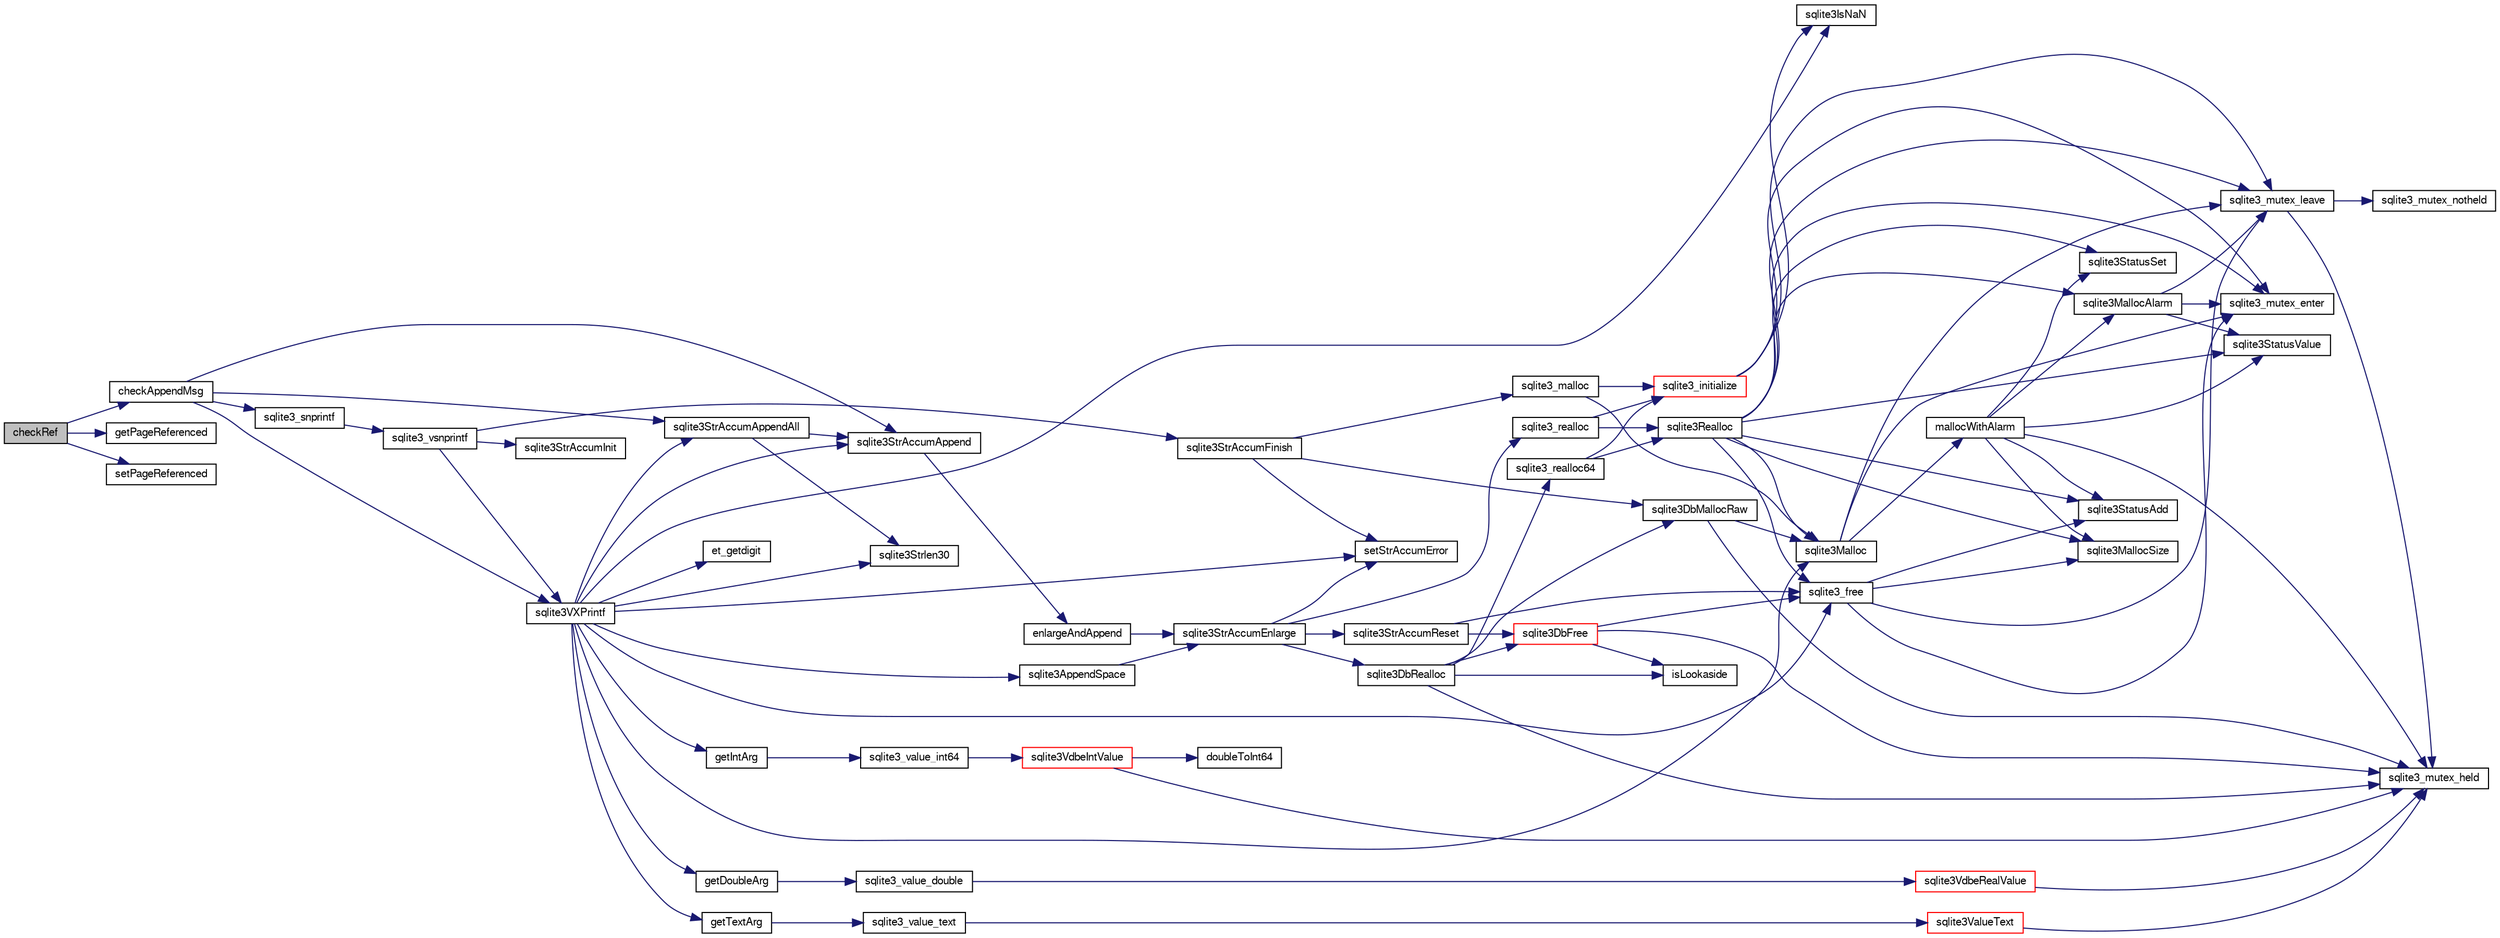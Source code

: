 digraph "checkRef"
{
  edge [fontname="FreeSans",fontsize="10",labelfontname="FreeSans",labelfontsize="10"];
  node [fontname="FreeSans",fontsize="10",shape=record];
  rankdir="LR";
  Node41579 [label="checkRef",height=0.2,width=0.4,color="black", fillcolor="grey75", style="filled", fontcolor="black"];
  Node41579 -> Node41580 [color="midnightblue",fontsize="10",style="solid",fontname="FreeSans"];
  Node41580 [label="checkAppendMsg",height=0.2,width=0.4,color="black", fillcolor="white", style="filled",URL="$sqlite3_8c.html#a4366e7af81727e2d755d3c9a635b055e"];
  Node41580 -> Node41581 [color="midnightblue",fontsize="10",style="solid",fontname="FreeSans"];
  Node41581 [label="sqlite3StrAccumAppend",height=0.2,width=0.4,color="black", fillcolor="white", style="filled",URL="$sqlite3_8c.html#a56664fa33def33c5a5245b623441d5e0"];
  Node41581 -> Node41582 [color="midnightblue",fontsize="10",style="solid",fontname="FreeSans"];
  Node41582 [label="enlargeAndAppend",height=0.2,width=0.4,color="black", fillcolor="white", style="filled",URL="$sqlite3_8c.html#a25b21e61dc0883d849890eaa8a18088a"];
  Node41582 -> Node41583 [color="midnightblue",fontsize="10",style="solid",fontname="FreeSans"];
  Node41583 [label="sqlite3StrAccumEnlarge",height=0.2,width=0.4,color="black", fillcolor="white", style="filled",URL="$sqlite3_8c.html#a38976500a97c69d65086eeccca82dd96"];
  Node41583 -> Node41584 [color="midnightblue",fontsize="10",style="solid",fontname="FreeSans"];
  Node41584 [label="setStrAccumError",height=0.2,width=0.4,color="black", fillcolor="white", style="filled",URL="$sqlite3_8c.html#a3dc479a1fc8ba1ab8edfe51f8a0b102c"];
  Node41583 -> Node41585 [color="midnightblue",fontsize="10",style="solid",fontname="FreeSans"];
  Node41585 [label="sqlite3StrAccumReset",height=0.2,width=0.4,color="black", fillcolor="white", style="filled",URL="$sqlite3_8c.html#ad7e70f4ec9d2fa3a63a371e2c7c555d8"];
  Node41585 -> Node41586 [color="midnightblue",fontsize="10",style="solid",fontname="FreeSans"];
  Node41586 [label="sqlite3DbFree",height=0.2,width=0.4,color="red", fillcolor="white", style="filled",URL="$sqlite3_8c.html#ac70ab821a6607b4a1b909582dc37a069"];
  Node41586 -> Node41587 [color="midnightblue",fontsize="10",style="solid",fontname="FreeSans"];
  Node41587 [label="sqlite3_mutex_held",height=0.2,width=0.4,color="black", fillcolor="white", style="filled",URL="$sqlite3_8c.html#acf77da68932b6bc163c5e68547ecc3e7"];
  Node41586 -> Node41591 [color="midnightblue",fontsize="10",style="solid",fontname="FreeSans"];
  Node41591 [label="isLookaside",height=0.2,width=0.4,color="black", fillcolor="white", style="filled",URL="$sqlite3_8c.html#a770fa05ff9717b75e16f4d968a77b897"];
  Node41586 -> Node41592 [color="midnightblue",fontsize="10",style="solid",fontname="FreeSans"];
  Node41592 [label="sqlite3_free",height=0.2,width=0.4,color="black", fillcolor="white", style="filled",URL="$sqlite3_8c.html#a6552349e36a8a691af5487999ab09519"];
  Node41592 -> Node41593 [color="midnightblue",fontsize="10",style="solid",fontname="FreeSans"];
  Node41593 [label="sqlite3_mutex_enter",height=0.2,width=0.4,color="black", fillcolor="white", style="filled",URL="$sqlite3_8c.html#a1c12cde690bd89f104de5cbad12a6bf5"];
  Node41592 -> Node41594 [color="midnightblue",fontsize="10",style="solid",fontname="FreeSans"];
  Node41594 [label="sqlite3StatusAdd",height=0.2,width=0.4,color="black", fillcolor="white", style="filled",URL="$sqlite3_8c.html#afa029f93586aeab4cc85360905dae9cd"];
  Node41592 -> Node41590 [color="midnightblue",fontsize="10",style="solid",fontname="FreeSans"];
  Node41590 [label="sqlite3MallocSize",height=0.2,width=0.4,color="black", fillcolor="white", style="filled",URL="$sqlite3_8c.html#acf5d2a5f35270bafb050bd2def576955"];
  Node41592 -> Node41595 [color="midnightblue",fontsize="10",style="solid",fontname="FreeSans"];
  Node41595 [label="sqlite3_mutex_leave",height=0.2,width=0.4,color="black", fillcolor="white", style="filled",URL="$sqlite3_8c.html#a5838d235601dbd3c1fa993555c6bcc93"];
  Node41595 -> Node41587 [color="midnightblue",fontsize="10",style="solid",fontname="FreeSans"];
  Node41595 -> Node41596 [color="midnightblue",fontsize="10",style="solid",fontname="FreeSans"];
  Node41596 [label="sqlite3_mutex_notheld",height=0.2,width=0.4,color="black", fillcolor="white", style="filled",URL="$sqlite3_8c.html#a83967c837c1c000d3b5adcfaa688f5dc"];
  Node41585 -> Node41592 [color="midnightblue",fontsize="10",style="solid",fontname="FreeSans"];
  Node41583 -> Node41597 [color="midnightblue",fontsize="10",style="solid",fontname="FreeSans"];
  Node41597 [label="sqlite3DbRealloc",height=0.2,width=0.4,color="black", fillcolor="white", style="filled",URL="$sqlite3_8c.html#ae028f4902a9d29bcaf310ff289ee87dc"];
  Node41597 -> Node41587 [color="midnightblue",fontsize="10",style="solid",fontname="FreeSans"];
  Node41597 -> Node41598 [color="midnightblue",fontsize="10",style="solid",fontname="FreeSans"];
  Node41598 [label="sqlite3DbMallocRaw",height=0.2,width=0.4,color="black", fillcolor="white", style="filled",URL="$sqlite3_8c.html#abbe8be0cf7175e11ddc3e2218fad924e"];
  Node41598 -> Node41587 [color="midnightblue",fontsize="10",style="solid",fontname="FreeSans"];
  Node41598 -> Node41599 [color="midnightblue",fontsize="10",style="solid",fontname="FreeSans"];
  Node41599 [label="sqlite3Malloc",height=0.2,width=0.4,color="black", fillcolor="white", style="filled",URL="$sqlite3_8c.html#a361a2eaa846b1885f123abe46f5d8b2b"];
  Node41599 -> Node41593 [color="midnightblue",fontsize="10",style="solid",fontname="FreeSans"];
  Node41599 -> Node41600 [color="midnightblue",fontsize="10",style="solid",fontname="FreeSans"];
  Node41600 [label="mallocWithAlarm",height=0.2,width=0.4,color="black", fillcolor="white", style="filled",URL="$sqlite3_8c.html#ab070d5cf8e48ec8a6a43cf025d48598b"];
  Node41600 -> Node41587 [color="midnightblue",fontsize="10",style="solid",fontname="FreeSans"];
  Node41600 -> Node41601 [color="midnightblue",fontsize="10",style="solid",fontname="FreeSans"];
  Node41601 [label="sqlite3StatusSet",height=0.2,width=0.4,color="black", fillcolor="white", style="filled",URL="$sqlite3_8c.html#afec7586c01fcb5ea17dc9d7725a589d9"];
  Node41600 -> Node41602 [color="midnightblue",fontsize="10",style="solid",fontname="FreeSans"];
  Node41602 [label="sqlite3StatusValue",height=0.2,width=0.4,color="black", fillcolor="white", style="filled",URL="$sqlite3_8c.html#a30b8ac296c6e200c1fa57708d52c6ef6"];
  Node41600 -> Node41603 [color="midnightblue",fontsize="10",style="solid",fontname="FreeSans"];
  Node41603 [label="sqlite3MallocAlarm",height=0.2,width=0.4,color="black", fillcolor="white", style="filled",URL="$sqlite3_8c.html#ada66988e8471d1198f3219c062377508"];
  Node41603 -> Node41602 [color="midnightblue",fontsize="10",style="solid",fontname="FreeSans"];
  Node41603 -> Node41595 [color="midnightblue",fontsize="10",style="solid",fontname="FreeSans"];
  Node41603 -> Node41593 [color="midnightblue",fontsize="10",style="solid",fontname="FreeSans"];
  Node41600 -> Node41590 [color="midnightblue",fontsize="10",style="solid",fontname="FreeSans"];
  Node41600 -> Node41594 [color="midnightblue",fontsize="10",style="solid",fontname="FreeSans"];
  Node41599 -> Node41595 [color="midnightblue",fontsize="10",style="solid",fontname="FreeSans"];
  Node41597 -> Node41591 [color="midnightblue",fontsize="10",style="solid",fontname="FreeSans"];
  Node41597 -> Node41586 [color="midnightblue",fontsize="10",style="solid",fontname="FreeSans"];
  Node41597 -> Node41604 [color="midnightblue",fontsize="10",style="solid",fontname="FreeSans"];
  Node41604 [label="sqlite3_realloc64",height=0.2,width=0.4,color="black", fillcolor="white", style="filled",URL="$sqlite3_8c.html#a3765a714077ee547e811034236dc9ecd"];
  Node41604 -> Node41605 [color="midnightblue",fontsize="10",style="solid",fontname="FreeSans"];
  Node41605 [label="sqlite3_initialize",height=0.2,width=0.4,color="red", fillcolor="white", style="filled",URL="$sqlite3_8c.html#ab0c0ee2d5d4cf8b28e9572296a8861df"];
  Node41605 -> Node41593 [color="midnightblue",fontsize="10",style="solid",fontname="FreeSans"];
  Node41605 -> Node41595 [color="midnightblue",fontsize="10",style="solid",fontname="FreeSans"];
  Node41605 -> Node41642 [color="midnightblue",fontsize="10",style="solid",fontname="FreeSans"];
  Node41642 [label="sqlite3IsNaN",height=0.2,width=0.4,color="black", fillcolor="white", style="filled",URL="$sqlite3_8c.html#aed4d78203877c3486765ccbc7feebb50"];
  Node41604 -> Node41789 [color="midnightblue",fontsize="10",style="solid",fontname="FreeSans"];
  Node41789 [label="sqlite3Realloc",height=0.2,width=0.4,color="black", fillcolor="white", style="filled",URL="$sqlite3_8c.html#ad53aefdfc088f622e23ffe838201fe22"];
  Node41789 -> Node41599 [color="midnightblue",fontsize="10",style="solid",fontname="FreeSans"];
  Node41789 -> Node41592 [color="midnightblue",fontsize="10",style="solid",fontname="FreeSans"];
  Node41789 -> Node41590 [color="midnightblue",fontsize="10",style="solid",fontname="FreeSans"];
  Node41789 -> Node41593 [color="midnightblue",fontsize="10",style="solid",fontname="FreeSans"];
  Node41789 -> Node41601 [color="midnightblue",fontsize="10",style="solid",fontname="FreeSans"];
  Node41789 -> Node41602 [color="midnightblue",fontsize="10",style="solid",fontname="FreeSans"];
  Node41789 -> Node41603 [color="midnightblue",fontsize="10",style="solid",fontname="FreeSans"];
  Node41789 -> Node41594 [color="midnightblue",fontsize="10",style="solid",fontname="FreeSans"];
  Node41789 -> Node41595 [color="midnightblue",fontsize="10",style="solid",fontname="FreeSans"];
  Node41583 -> Node41788 [color="midnightblue",fontsize="10",style="solid",fontname="FreeSans"];
  Node41788 [label="sqlite3_realloc",height=0.2,width=0.4,color="black", fillcolor="white", style="filled",URL="$sqlite3_8c.html#a822d9e42f6ab4b2ec803f311aeb9618d"];
  Node41788 -> Node41605 [color="midnightblue",fontsize="10",style="solid",fontname="FreeSans"];
  Node41788 -> Node41789 [color="midnightblue",fontsize="10",style="solid",fontname="FreeSans"];
  Node41580 -> Node41665 [color="midnightblue",fontsize="10",style="solid",fontname="FreeSans"];
  Node41665 [label="sqlite3_snprintf",height=0.2,width=0.4,color="black", fillcolor="white", style="filled",URL="$sqlite3_8c.html#aa2695a752e971577f5784122f2013c40"];
  Node41665 -> Node41666 [color="midnightblue",fontsize="10",style="solid",fontname="FreeSans"];
  Node41666 [label="sqlite3_vsnprintf",height=0.2,width=0.4,color="black", fillcolor="white", style="filled",URL="$sqlite3_8c.html#a0862c03aea71d62847e452aa655add42"];
  Node41666 -> Node41630 [color="midnightblue",fontsize="10",style="solid",fontname="FreeSans"];
  Node41630 [label="sqlite3StrAccumInit",height=0.2,width=0.4,color="black", fillcolor="white", style="filled",URL="$sqlite3_8c.html#aabf95e113b9d54d519cd15a56215f560"];
  Node41666 -> Node41631 [color="midnightblue",fontsize="10",style="solid",fontname="FreeSans"];
  Node41631 [label="sqlite3VXPrintf",height=0.2,width=0.4,color="black", fillcolor="white", style="filled",URL="$sqlite3_8c.html#a63c25806c9bd4a2b76f9a0eb232c6bde"];
  Node41631 -> Node41581 [color="midnightblue",fontsize="10",style="solid",fontname="FreeSans"];
  Node41631 -> Node41632 [color="midnightblue",fontsize="10",style="solid",fontname="FreeSans"];
  Node41632 [label="getIntArg",height=0.2,width=0.4,color="black", fillcolor="white", style="filled",URL="$sqlite3_8c.html#abff258963dbd9205fb299851a64c67be"];
  Node41632 -> Node41633 [color="midnightblue",fontsize="10",style="solid",fontname="FreeSans"];
  Node41633 [label="sqlite3_value_int64",height=0.2,width=0.4,color="black", fillcolor="white", style="filled",URL="$sqlite3_8c.html#ab38d8627f4750672e72712df0b709e0d"];
  Node41633 -> Node41634 [color="midnightblue",fontsize="10",style="solid",fontname="FreeSans"];
  Node41634 [label="sqlite3VdbeIntValue",height=0.2,width=0.4,color="red", fillcolor="white", style="filled",URL="$sqlite3_8c.html#a3dc28e3bfdbecf81633c3697a3aacd45"];
  Node41634 -> Node41587 [color="midnightblue",fontsize="10",style="solid",fontname="FreeSans"];
  Node41634 -> Node41635 [color="midnightblue",fontsize="10",style="solid",fontname="FreeSans"];
  Node41635 [label="doubleToInt64",height=0.2,width=0.4,color="black", fillcolor="white", style="filled",URL="$sqlite3_8c.html#a85975c48e5a38f9b8c99b72eb72ebc44"];
  Node41631 -> Node41599 [color="midnightblue",fontsize="10",style="solid",fontname="FreeSans"];
  Node41631 -> Node41584 [color="midnightblue",fontsize="10",style="solid",fontname="FreeSans"];
  Node41631 -> Node41638 [color="midnightblue",fontsize="10",style="solid",fontname="FreeSans"];
  Node41638 [label="getDoubleArg",height=0.2,width=0.4,color="black", fillcolor="white", style="filled",URL="$sqlite3_8c.html#a1cf25120072c85bd261983b24c12c3d9"];
  Node41638 -> Node41639 [color="midnightblue",fontsize="10",style="solid",fontname="FreeSans"];
  Node41639 [label="sqlite3_value_double",height=0.2,width=0.4,color="black", fillcolor="white", style="filled",URL="$sqlite3_8c.html#a3e50c1a2dd484a8b6911c9d163816b88"];
  Node41639 -> Node41640 [color="midnightblue",fontsize="10",style="solid",fontname="FreeSans"];
  Node41640 [label="sqlite3VdbeRealValue",height=0.2,width=0.4,color="red", fillcolor="white", style="filled",URL="$sqlite3_8c.html#a5bf943a4f9a5516911b3bc610e3d64e0"];
  Node41640 -> Node41587 [color="midnightblue",fontsize="10",style="solid",fontname="FreeSans"];
  Node41631 -> Node41642 [color="midnightblue",fontsize="10",style="solid",fontname="FreeSans"];
  Node41631 -> Node41643 [color="midnightblue",fontsize="10",style="solid",fontname="FreeSans"];
  Node41643 [label="sqlite3Strlen30",height=0.2,width=0.4,color="black", fillcolor="white", style="filled",URL="$sqlite3_8c.html#a3dcd80ba41f1a308193dee74857b62a7"];
  Node41631 -> Node41644 [color="midnightblue",fontsize="10",style="solid",fontname="FreeSans"];
  Node41644 [label="et_getdigit",height=0.2,width=0.4,color="black", fillcolor="white", style="filled",URL="$sqlite3_8c.html#a40c5a308749ad07cc2397a53e081bff0"];
  Node41631 -> Node41645 [color="midnightblue",fontsize="10",style="solid",fontname="FreeSans"];
  Node41645 [label="getTextArg",height=0.2,width=0.4,color="black", fillcolor="white", style="filled",URL="$sqlite3_8c.html#afbb41850423ef20071cefaab0431e04d"];
  Node41645 -> Node41646 [color="midnightblue",fontsize="10",style="solid",fontname="FreeSans"];
  Node41646 [label="sqlite3_value_text",height=0.2,width=0.4,color="black", fillcolor="white", style="filled",URL="$sqlite3_8c.html#aef2ace3239e6dd59c74110faa70f8171"];
  Node41646 -> Node41647 [color="midnightblue",fontsize="10",style="solid",fontname="FreeSans"];
  Node41647 [label="sqlite3ValueText",height=0.2,width=0.4,color="red", fillcolor="white", style="filled",URL="$sqlite3_8c.html#ad567a94e52d1adf81f4857fdba00a59b"];
  Node41647 -> Node41587 [color="midnightblue",fontsize="10",style="solid",fontname="FreeSans"];
  Node41631 -> Node41669 [color="midnightblue",fontsize="10",style="solid",fontname="FreeSans"];
  Node41669 [label="sqlite3StrAccumAppendAll",height=0.2,width=0.4,color="black", fillcolor="white", style="filled",URL="$sqlite3_8c.html#acaf8f3e4f99a3c3a4a77e9c987547289"];
  Node41669 -> Node41581 [color="midnightblue",fontsize="10",style="solid",fontname="FreeSans"];
  Node41669 -> Node41643 [color="midnightblue",fontsize="10",style="solid",fontname="FreeSans"];
  Node41631 -> Node41670 [color="midnightblue",fontsize="10",style="solid",fontname="FreeSans"];
  Node41670 [label="sqlite3AppendSpace",height=0.2,width=0.4,color="black", fillcolor="white", style="filled",URL="$sqlite3_8c.html#aefd38a5afc0020d4a93855c3ee7c63a8"];
  Node41670 -> Node41583 [color="midnightblue",fontsize="10",style="solid",fontname="FreeSans"];
  Node41631 -> Node41592 [color="midnightblue",fontsize="10",style="solid",fontname="FreeSans"];
  Node41666 -> Node41667 [color="midnightblue",fontsize="10",style="solid",fontname="FreeSans"];
  Node41667 [label="sqlite3StrAccumFinish",height=0.2,width=0.4,color="black", fillcolor="white", style="filled",URL="$sqlite3_8c.html#adb7f26b10ac1b847db6f000ef4c2e2ba"];
  Node41667 -> Node41598 [color="midnightblue",fontsize="10",style="solid",fontname="FreeSans"];
  Node41667 -> Node41668 [color="midnightblue",fontsize="10",style="solid",fontname="FreeSans"];
  Node41668 [label="sqlite3_malloc",height=0.2,width=0.4,color="black", fillcolor="white", style="filled",URL="$sqlite3_8c.html#ac79dba55fc32b6a840cf5a9769bce7cd"];
  Node41668 -> Node41605 [color="midnightblue",fontsize="10",style="solid",fontname="FreeSans"];
  Node41668 -> Node41599 [color="midnightblue",fontsize="10",style="solid",fontname="FreeSans"];
  Node41667 -> Node41584 [color="midnightblue",fontsize="10",style="solid",fontname="FreeSans"];
  Node41580 -> Node41669 [color="midnightblue",fontsize="10",style="solid",fontname="FreeSans"];
  Node41580 -> Node41631 [color="midnightblue",fontsize="10",style="solid",fontname="FreeSans"];
  Node41579 -> Node41863 [color="midnightblue",fontsize="10",style="solid",fontname="FreeSans"];
  Node41863 [label="getPageReferenced",height=0.2,width=0.4,color="black", fillcolor="white", style="filled",URL="$sqlite3_8c.html#a71c370cd554974cedbdc117d1ef9d812"];
  Node41579 -> Node41864 [color="midnightblue",fontsize="10",style="solid",fontname="FreeSans"];
  Node41864 [label="setPageReferenced",height=0.2,width=0.4,color="black", fillcolor="white", style="filled",URL="$sqlite3_8c.html#a8f58c4d068732adbc63f88c7f0acfce0"];
}
